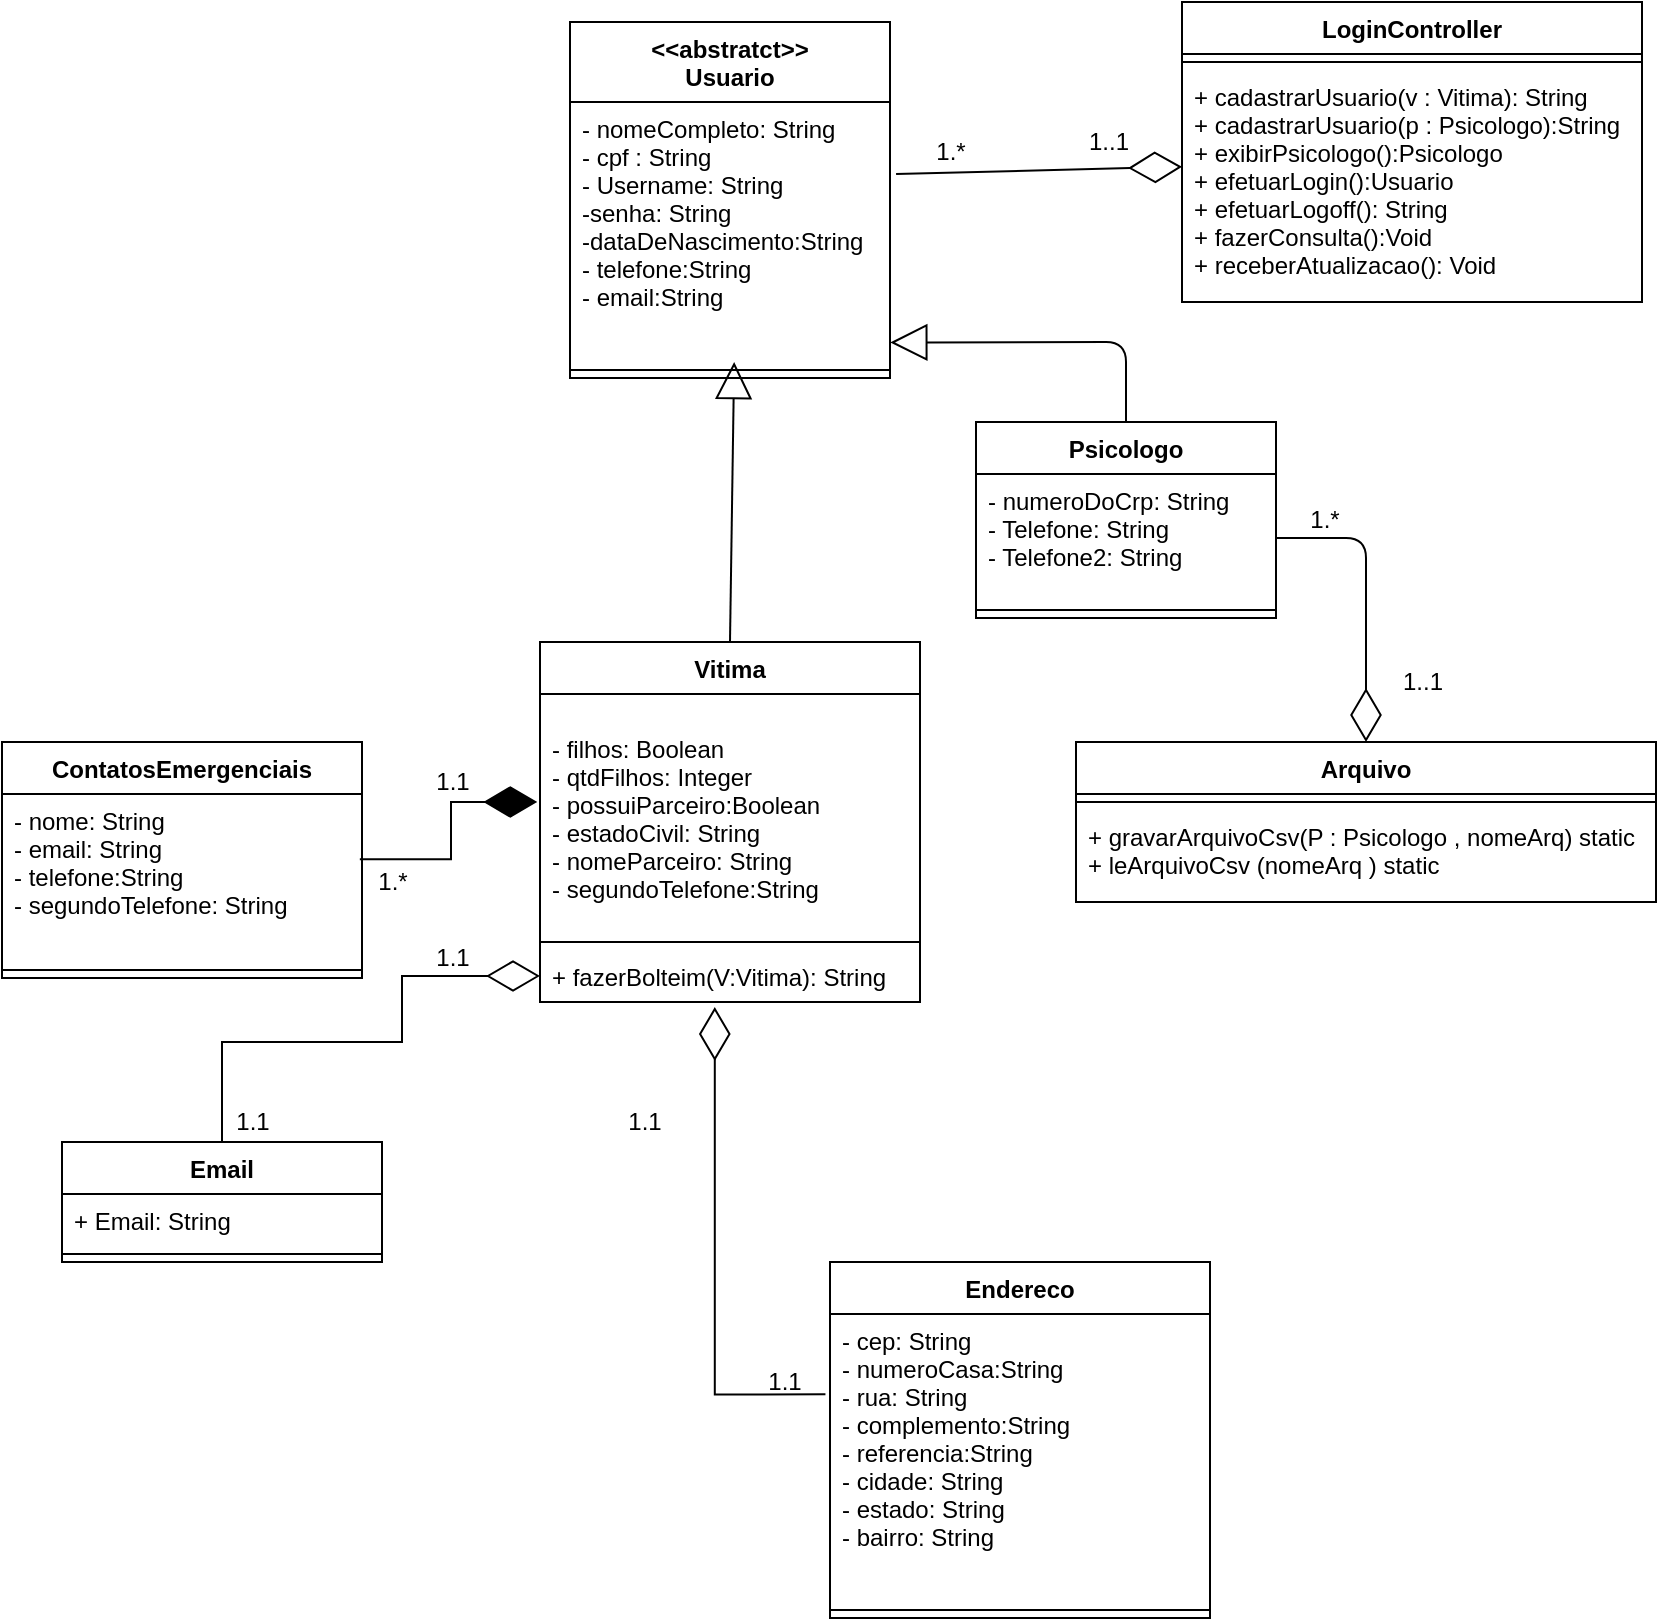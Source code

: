 <mxfile version="15.4.3" type="device"><diagram id="RL18N3zQMAFlkq5koLUD" name="Page-1"><mxGraphModel dx="1108" dy="482" grid="1" gridSize="10" guides="1" tooltips="1" connect="1" arrows="1" fold="1" page="1" pageScale="1" pageWidth="827" pageHeight="1169" math="0" shadow="0"><root><mxCell id="0"/><mxCell id="1" parent="0"/><mxCell id="5I7OZR95BxSdZSDuUOH3-1" value="Vitima" style="swimlane;fontStyle=1;align=center;verticalAlign=top;childLayout=stackLayout;horizontal=1;startSize=26;horizontalStack=0;resizeParent=1;resizeParentMax=0;resizeLast=0;collapsible=1;marginBottom=0;" vertex="1" parent="1"><mxGeometry x="479" y="600" width="190" height="180" as="geometry"/></mxCell><mxCell id="5I7OZR95BxSdZSDuUOH3-2" value="&#10;- filhos: Boolean&#10;- qtdFilhos: Integer&#10;- possuiParceiro:Boolean&#10;- estadoCivil: String&#10;- nomeParceiro: String&#10;- segundoTelefone:String" style="text;strokeColor=none;fillColor=none;align=left;verticalAlign=top;spacingLeft=4;spacingRight=4;overflow=hidden;rotatable=0;points=[[0,0.5],[1,0.5]];portConstraint=eastwest;" vertex="1" parent="5I7OZR95BxSdZSDuUOH3-1"><mxGeometry y="26" width="190" height="120" as="geometry"/></mxCell><mxCell id="5I7OZR95BxSdZSDuUOH3-3" value="" style="line;strokeWidth=1;fillColor=none;align=left;verticalAlign=middle;spacingTop=-1;spacingLeft=3;spacingRight=3;rotatable=0;labelPosition=right;points=[];portConstraint=eastwest;" vertex="1" parent="5I7OZR95BxSdZSDuUOH3-1"><mxGeometry y="146" width="190" height="8" as="geometry"/></mxCell><mxCell id="5I7OZR95BxSdZSDuUOH3-4" value="+ fazerBolteim(V:Vitima): String" style="text;strokeColor=none;fillColor=none;align=left;verticalAlign=top;spacingLeft=4;spacingRight=4;overflow=hidden;rotatable=0;points=[[0,0.5],[1,0.5]];portConstraint=eastwest;" vertex="1" parent="5I7OZR95BxSdZSDuUOH3-1"><mxGeometry y="154" width="190" height="26" as="geometry"/></mxCell><mxCell id="5I7OZR95BxSdZSDuUOH3-5" value="&lt;&lt;abstratct&gt;&gt;&#10;Usuario" style="swimlane;fontStyle=1;align=center;verticalAlign=top;childLayout=stackLayout;horizontal=1;startSize=40;horizontalStack=0;resizeParent=1;resizeParentMax=0;resizeLast=0;collapsible=1;marginBottom=0;" vertex="1" parent="1"><mxGeometry x="494" y="290" width="160" height="178" as="geometry"/></mxCell><mxCell id="5I7OZR95BxSdZSDuUOH3-6" value="- nomeCompleto: String&#10;- cpf : String&#10;- Username: String&#10;-senha: String&#10;-dataDeNascimento:String&#10;- telefone:String&#10;- email:String&#10;" style="text;strokeColor=none;fillColor=none;align=left;verticalAlign=top;spacingLeft=4;spacingRight=4;overflow=hidden;rotatable=0;points=[[0,0.5],[1,0.5]];portConstraint=eastwest;" vertex="1" parent="5I7OZR95BxSdZSDuUOH3-5"><mxGeometry y="40" width="160" height="130" as="geometry"/></mxCell><mxCell id="5I7OZR95BxSdZSDuUOH3-7" value="" style="line;strokeWidth=1;fillColor=none;align=left;verticalAlign=middle;spacingTop=-1;spacingLeft=3;spacingRight=3;rotatable=0;labelPosition=right;points=[];portConstraint=eastwest;" vertex="1" parent="5I7OZR95BxSdZSDuUOH3-5"><mxGeometry y="170" width="160" height="8" as="geometry"/></mxCell><mxCell id="5I7OZR95BxSdZSDuUOH3-8" value="Psicologo" style="swimlane;fontStyle=1;align=center;verticalAlign=top;childLayout=stackLayout;horizontal=1;startSize=26;horizontalStack=0;resizeParent=1;resizeParentMax=0;resizeLast=0;collapsible=1;marginBottom=0;" vertex="1" parent="1"><mxGeometry x="697" y="490" width="150" height="98" as="geometry"/></mxCell><mxCell id="5I7OZR95BxSdZSDuUOH3-9" value="- numeroDoCrp: String&#10;- Telefone: String&#10;- Telefone2: String" style="text;strokeColor=none;fillColor=none;align=left;verticalAlign=top;spacingLeft=4;spacingRight=4;overflow=hidden;rotatable=0;points=[[0,0.5],[1,0.5]];portConstraint=eastwest;" vertex="1" parent="5I7OZR95BxSdZSDuUOH3-8"><mxGeometry y="26" width="150" height="64" as="geometry"/></mxCell><mxCell id="5I7OZR95BxSdZSDuUOH3-10" value="" style="line;strokeWidth=1;fillColor=none;align=left;verticalAlign=middle;spacingTop=-1;spacingLeft=3;spacingRight=3;rotatable=0;labelPosition=right;points=[];portConstraint=eastwest;" vertex="1" parent="5I7OZR95BxSdZSDuUOH3-8"><mxGeometry y="90" width="150" height="8" as="geometry"/></mxCell><mxCell id="5I7OZR95BxSdZSDuUOH3-11" value="LoginController" style="swimlane;fontStyle=1;align=center;verticalAlign=top;childLayout=stackLayout;horizontal=1;startSize=26;horizontalStack=0;resizeParent=1;resizeParentMax=0;resizeLast=0;collapsible=1;marginBottom=0;" vertex="1" parent="1"><mxGeometry x="800" y="280" width="230" height="150" as="geometry"/></mxCell><mxCell id="5I7OZR95BxSdZSDuUOH3-12" value="" style="line;strokeWidth=1;fillColor=none;align=left;verticalAlign=middle;spacingTop=-1;spacingLeft=3;spacingRight=3;rotatable=0;labelPosition=right;points=[];portConstraint=eastwest;" vertex="1" parent="5I7OZR95BxSdZSDuUOH3-11"><mxGeometry y="26" width="230" height="8" as="geometry"/></mxCell><mxCell id="5I7OZR95BxSdZSDuUOH3-13" value="+ cadastrarUsuario(v : Vitima): String&#10;+ cadastrarUsuario(p : Psicologo):String&#10;+ exibirPsicologo():Psicologo&#10;+ efetuarLogin():Usuario&#10;+ efetuarLogoff(): String&#10;+ fazerConsulta():Void&#10;+ receberAtualizacao(): Void&#10;" style="text;strokeColor=none;fillColor=none;align=left;verticalAlign=top;spacingLeft=4;spacingRight=4;overflow=hidden;rotatable=0;points=[[0,0.5],[1,0.5]];portConstraint=eastwest;" vertex="1" parent="5I7OZR95BxSdZSDuUOH3-11"><mxGeometry y="34" width="230" height="116" as="geometry"/></mxCell><mxCell id="5I7OZR95BxSdZSDuUOH3-14" value="" style="endArrow=diamondThin;endFill=0;endSize=24;html=1;exitX=1.019;exitY=0.277;exitDx=0;exitDy=0;exitPerimeter=0;entryX=0;entryY=0.417;entryDx=0;entryDy=0;entryPerimeter=0;" edge="1" parent="1" source="5I7OZR95BxSdZSDuUOH3-6" target="5I7OZR95BxSdZSDuUOH3-13"><mxGeometry width="160" relative="1" as="geometry"><mxPoint x="880" y="960" as="sourcePoint"/><mxPoint x="1040" y="960" as="targetPoint"/></mxGeometry></mxCell><mxCell id="5I7OZR95BxSdZSDuUOH3-15" value="1.*" style="text;html=1;align=center;verticalAlign=middle;resizable=0;points=[];autosize=1;strokeColor=none;" vertex="1" parent="1"><mxGeometry x="669" y="345" width="30" height="20" as="geometry"/></mxCell><mxCell id="5I7OZR95BxSdZSDuUOH3-16" value="1..1" style="text;html=1;align=center;verticalAlign=middle;resizable=0;points=[];autosize=1;strokeColor=none;" vertex="1" parent="1"><mxGeometry x="743" y="340" width="40" height="20" as="geometry"/></mxCell><mxCell id="5I7OZR95BxSdZSDuUOH3-17" value="Endereco" style="swimlane;fontStyle=1;align=center;verticalAlign=top;childLayout=stackLayout;horizontal=1;startSize=26;horizontalStack=0;resizeParent=1;resizeParentMax=0;resizeLast=0;collapsible=1;marginBottom=0;" vertex="1" parent="1"><mxGeometry x="624" y="910" width="190" height="178" as="geometry"/></mxCell><mxCell id="5I7OZR95BxSdZSDuUOH3-18" value="- cep: String&#10;- numeroCasa:String&#10;- rua: String&#10;- complemento:String&#10;- referencia:String&#10;- cidade: String&#10;- estado: String&#10;- bairro: String" style="text;strokeColor=none;fillColor=none;align=left;verticalAlign=top;spacingLeft=4;spacingRight=4;overflow=hidden;rotatable=0;points=[[0,0.5],[1,0.5]];portConstraint=eastwest;" vertex="1" parent="5I7OZR95BxSdZSDuUOH3-17"><mxGeometry y="26" width="190" height="144" as="geometry"/></mxCell><mxCell id="5I7OZR95BxSdZSDuUOH3-19" value="" style="line;strokeWidth=1;fillColor=none;align=left;verticalAlign=middle;spacingTop=-1;spacingLeft=3;spacingRight=3;rotatable=0;labelPosition=right;points=[];portConstraint=eastwest;" vertex="1" parent="5I7OZR95BxSdZSDuUOH3-17"><mxGeometry y="170" width="190" height="8" as="geometry"/></mxCell><mxCell id="5I7OZR95BxSdZSDuUOH3-20" value="ContatosEmergenciais" style="swimlane;fontStyle=1;align=center;verticalAlign=top;childLayout=stackLayout;horizontal=1;startSize=26;horizontalStack=0;resizeParent=1;resizeParentMax=0;resizeLast=0;collapsible=1;marginBottom=0;" vertex="1" parent="1"><mxGeometry x="210" y="650" width="180" height="118" as="geometry"/></mxCell><mxCell id="5I7OZR95BxSdZSDuUOH3-21" value="- nome: String&#10;- email: String&#10;- telefone:String&#10;- segundoTelefone: String" style="text;strokeColor=none;fillColor=none;align=left;verticalAlign=top;spacingLeft=4;spacingRight=4;overflow=hidden;rotatable=0;points=[[0,0.5],[1,0.5]];portConstraint=eastwest;" vertex="1" parent="5I7OZR95BxSdZSDuUOH3-20"><mxGeometry y="26" width="180" height="84" as="geometry"/></mxCell><mxCell id="5I7OZR95BxSdZSDuUOH3-22" value="" style="line;strokeWidth=1;fillColor=none;align=left;verticalAlign=middle;spacingTop=-1;spacingLeft=3;spacingRight=3;rotatable=0;labelPosition=right;points=[];portConstraint=eastwest;" vertex="1" parent="5I7OZR95BxSdZSDuUOH3-20"><mxGeometry y="110" width="180" height="8" as="geometry"/></mxCell><mxCell id="5I7OZR95BxSdZSDuUOH3-23" value="" style="endArrow=block;endSize=16;endFill=0;html=1;entryX=1.001;entryY=0.925;entryDx=0;entryDy=0;entryPerimeter=0;exitX=0.5;exitY=0;exitDx=0;exitDy=0;" edge="1" parent="1" source="5I7OZR95BxSdZSDuUOH3-8" target="5I7OZR95BxSdZSDuUOH3-6"><mxGeometry x="-0.125" y="90" width="160" relative="1" as="geometry"><mxPoint x="770" y="1130" as="sourcePoint"/><mxPoint x="770" y="1058" as="targetPoint"/><Array as="points"><mxPoint x="772" y="450"/></Array><mxPoint as="offset"/></mxGeometry></mxCell><mxCell id="5I7OZR95BxSdZSDuUOH3-24" value="" style="endArrow=diamondThin;endFill=1;endSize=24;html=1;rounded=0;edgeStyle=orthogonalEdgeStyle;entryX=-0.007;entryY=0.45;entryDx=0;entryDy=0;entryPerimeter=0;exitX=0.994;exitY=0.388;exitDx=0;exitDy=0;exitPerimeter=0;" edge="1" parent="1" source="5I7OZR95BxSdZSDuUOH3-21" target="5I7OZR95BxSdZSDuUOH3-2"><mxGeometry width="160" relative="1" as="geometry"><mxPoint x="320" y="1260" as="sourcePoint"/><mxPoint x="480" y="1260" as="targetPoint"/></mxGeometry></mxCell><mxCell id="5I7OZR95BxSdZSDuUOH3-25" value="1.*" style="text;html=1;align=center;verticalAlign=middle;resizable=0;points=[];autosize=1;strokeColor=none;" vertex="1" parent="1"><mxGeometry x="390" y="710" width="30" height="20" as="geometry"/></mxCell><mxCell id="5I7OZR95BxSdZSDuUOH3-26" value="1.1" style="text;html=1;align=center;verticalAlign=middle;resizable=0;points=[];autosize=1;strokeColor=none;" vertex="1" parent="1"><mxGeometry x="586" y="960" width="30" height="20" as="geometry"/></mxCell><mxCell id="5I7OZR95BxSdZSDuUOH3-27" value="" style="endArrow=diamondThin;endFill=0;endSize=24;html=1;rounded=0;edgeStyle=orthogonalEdgeStyle;exitX=-0.012;exitY=0.279;exitDx=0;exitDy=0;exitPerimeter=0;entryX=0.46;entryY=1.097;entryDx=0;entryDy=0;entryPerimeter=0;" edge="1" parent="1" source="5I7OZR95BxSdZSDuUOH3-18" target="5I7OZR95BxSdZSDuUOH3-4"><mxGeometry width="160" relative="1" as="geometry"><mxPoint x="792" y="1371" as="sourcePoint"/><mxPoint x="566" y="790" as="targetPoint"/><Array as="points"><mxPoint x="566" y="976"/></Array></mxGeometry></mxCell><mxCell id="5I7OZR95BxSdZSDuUOH3-28" value="1.1" style="text;html=1;align=center;verticalAlign=middle;resizable=0;points=[];autosize=1;strokeColor=none;" vertex="1" parent="1"><mxGeometry x="420" y="660" width="30" height="20" as="geometry"/></mxCell><mxCell id="5I7OZR95BxSdZSDuUOH3-29" value="1.1" style="text;html=1;align=center;verticalAlign=middle;resizable=0;points=[];autosize=1;strokeColor=none;" vertex="1" parent="1"><mxGeometry x="516" y="830" width="30" height="20" as="geometry"/></mxCell><mxCell id="5I7OZR95BxSdZSDuUOH3-30" value="Arquivo" style="swimlane;fontStyle=1;align=center;verticalAlign=top;childLayout=stackLayout;horizontal=1;startSize=26;horizontalStack=0;resizeParent=1;resizeParentMax=0;resizeLast=0;collapsible=1;marginBottom=0;" vertex="1" parent="1"><mxGeometry x="747" y="650" width="290" height="80" as="geometry"/></mxCell><mxCell id="5I7OZR95BxSdZSDuUOH3-31" value="" style="line;strokeWidth=1;fillColor=none;align=left;verticalAlign=middle;spacingTop=-1;spacingLeft=3;spacingRight=3;rotatable=0;labelPosition=right;points=[];portConstraint=eastwest;" vertex="1" parent="5I7OZR95BxSdZSDuUOH3-30"><mxGeometry y="26" width="290" height="8" as="geometry"/></mxCell><mxCell id="5I7OZR95BxSdZSDuUOH3-32" value="+ gravarArquivoCsv(P : Psicologo , nomeArq) static&#10;+ leArquivoCsv (nomeArq ) static" style="text;strokeColor=none;fillColor=none;align=left;verticalAlign=top;spacingLeft=4;spacingRight=4;overflow=hidden;rotatable=0;points=[[0,0.5],[1,0.5]];portConstraint=eastwest;fontColor=#000000;labelBackgroundColor=none;" vertex="1" parent="5I7OZR95BxSdZSDuUOH3-30"><mxGeometry y="34" width="290" height="46" as="geometry"/></mxCell><mxCell id="5I7OZR95BxSdZSDuUOH3-33" value="" style="endArrow=diamondThin;endFill=0;endSize=24;html=1;exitX=1;exitY=0.5;exitDx=0;exitDy=0;entryX=0.5;entryY=0;entryDx=0;entryDy=0;" edge="1" parent="1" source="5I7OZR95BxSdZSDuUOH3-9" target="5I7OZR95BxSdZSDuUOH3-30"><mxGeometry width="160" relative="1" as="geometry"><mxPoint x="886" y="1161.98" as="sourcePoint"/><mxPoint x="726" y="870" as="targetPoint"/><Array as="points"><mxPoint x="892" y="548"/></Array></mxGeometry></mxCell><mxCell id="5I7OZR95BxSdZSDuUOH3-34" value="1.*" style="text;html=1;align=center;verticalAlign=middle;resizable=0;points=[];autosize=1;strokeColor=none;" vertex="1" parent="1"><mxGeometry x="856" y="529" width="30" height="20" as="geometry"/></mxCell><mxCell id="5I7OZR95BxSdZSDuUOH3-35" value="1..1" style="text;html=1;align=center;verticalAlign=middle;resizable=0;points=[];autosize=1;strokeColor=none;" vertex="1" parent="1"><mxGeometry x="900" y="610" width="40" height="20" as="geometry"/></mxCell><mxCell id="5I7OZR95BxSdZSDuUOH3-36" value="" style="endArrow=block;endSize=16;endFill=0;html=1;entryX=0.513;entryY=1;entryDx=0;entryDy=0;entryPerimeter=0;exitX=0.5;exitY=0;exitDx=0;exitDy=0;" edge="1" parent="1" source="5I7OZR95BxSdZSDuUOH3-1" target="5I7OZR95BxSdZSDuUOH3-6"><mxGeometry x="-0.125" y="90" width="160" relative="1" as="geometry"><mxPoint x="563" y="610" as="sourcePoint"/><mxPoint x="563" y="500" as="targetPoint"/><Array as="points"/><mxPoint as="offset"/></mxGeometry></mxCell><mxCell id="5I7OZR95BxSdZSDuUOH3-38" value="Email" style="swimlane;fontStyle=1;align=center;verticalAlign=top;childLayout=stackLayout;horizontal=1;startSize=26;horizontalStack=0;resizeParent=1;resizeParentMax=0;resizeLast=0;collapsible=1;marginBottom=0;" vertex="1" parent="1"><mxGeometry x="240" y="850" width="160" height="60" as="geometry"/></mxCell><mxCell id="5I7OZR95BxSdZSDuUOH3-39" value="+ Email: String" style="text;strokeColor=none;fillColor=none;align=left;verticalAlign=top;spacingLeft=4;spacingRight=4;overflow=hidden;rotatable=0;points=[[0,0.5],[1,0.5]];portConstraint=eastwest;" vertex="1" parent="5I7OZR95BxSdZSDuUOH3-38"><mxGeometry y="26" width="160" height="26" as="geometry"/></mxCell><mxCell id="5I7OZR95BxSdZSDuUOH3-40" value="" style="line;strokeWidth=1;fillColor=none;align=left;verticalAlign=middle;spacingTop=-1;spacingLeft=3;spacingRight=3;rotatable=0;labelPosition=right;points=[];portConstraint=eastwest;" vertex="1" parent="5I7OZR95BxSdZSDuUOH3-38"><mxGeometry y="52" width="160" height="8" as="geometry"/></mxCell><mxCell id="5I7OZR95BxSdZSDuUOH3-43" value="" style="endArrow=diamondThin;endFill=0;endSize=24;html=1;rounded=0;edgeStyle=orthogonalEdgeStyle;entryX=0;entryY=0.5;entryDx=0;entryDy=0;exitX=0.5;exitY=0;exitDx=0;exitDy=0;" edge="1" parent="1" source="5I7OZR95BxSdZSDuUOH3-38" target="5I7OZR95BxSdZSDuUOH3-4"><mxGeometry width="160" relative="1" as="geometry"><mxPoint x="254" y="810" as="sourcePoint"/><mxPoint x="414" y="810" as="targetPoint"/><Array as="points"><mxPoint x="320" y="800"/><mxPoint x="410" y="800"/><mxPoint x="410" y="767"/></Array></mxGeometry></mxCell><mxCell id="5I7OZR95BxSdZSDuUOH3-44" value="1.1" style="text;html=1;align=center;verticalAlign=middle;resizable=0;points=[];autosize=1;strokeColor=none;" vertex="1" parent="1"><mxGeometry x="420" y="748" width="30" height="20" as="geometry"/></mxCell><mxCell id="5I7OZR95BxSdZSDuUOH3-45" value="1.1" style="text;html=1;align=center;verticalAlign=middle;resizable=0;points=[];autosize=1;strokeColor=none;" vertex="1" parent="1"><mxGeometry x="320" y="830" width="30" height="20" as="geometry"/></mxCell></root></mxGraphModel></diagram></mxfile>
